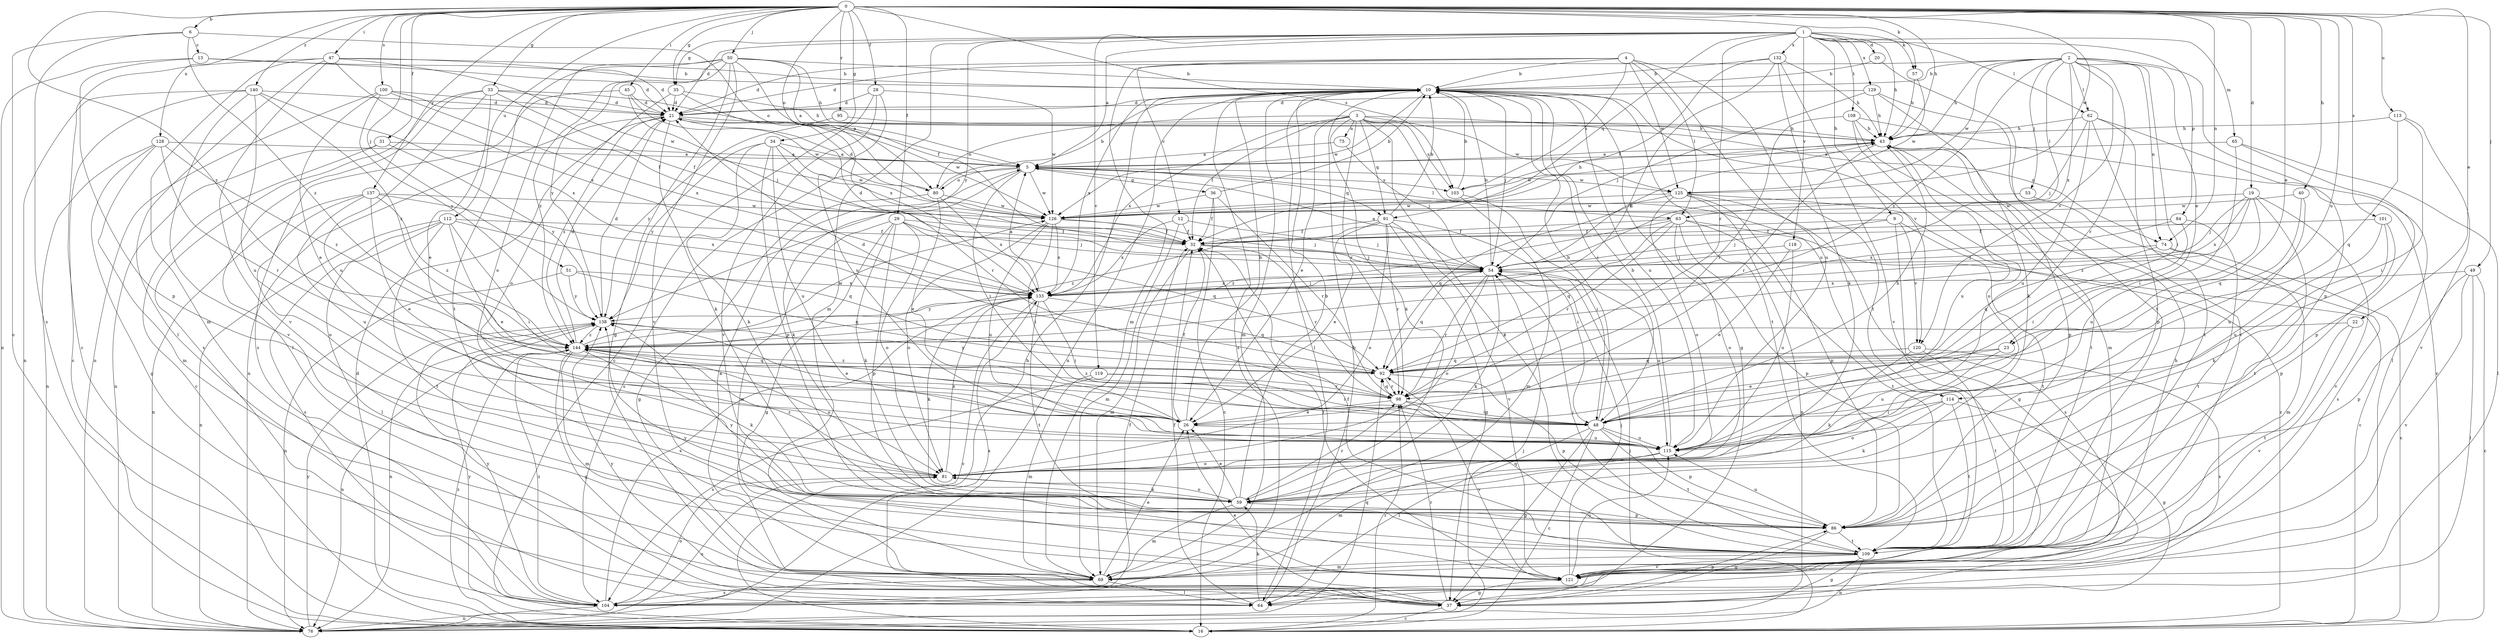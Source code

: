 strict digraph  {
0;
1;
2;
3;
4;
5;
6;
9;
10;
12;
13;
16;
19;
20;
21;
22;
23;
26;
28;
29;
31;
32;
33;
34;
35;
36;
37;
40;
43;
45;
47;
48;
49;
50;
51;
53;
54;
57;
59;
62;
63;
64;
65;
69;
74;
75;
76;
80;
81;
84;
86;
91;
92;
95;
98;
100;
101;
103;
104;
108;
109;
112;
113;
114;
115;
118;
119;
120;
121;
125;
126;
128;
129;
132;
133;
137;
138;
140;
144;
0 -> 6  [label=b];
0 -> 19  [label=d];
0 -> 22  [label=e];
0 -> 23  [label=e];
0 -> 28  [label=f];
0 -> 29  [label=f];
0 -> 31  [label=f];
0 -> 33  [label=g];
0 -> 34  [label=g];
0 -> 35  [label=g];
0 -> 40  [label=h];
0 -> 43  [label=h];
0 -> 45  [label=i];
0 -> 47  [label=i];
0 -> 49  [label=j];
0 -> 50  [label=j];
0 -> 51  [label=j];
0 -> 57  [label=k];
0 -> 74  [label=n];
0 -> 80  [label=o];
0 -> 95  [label=r];
0 -> 100  [label=s];
0 -> 101  [label=s];
0 -> 103  [label=s];
0 -> 112  [label=u];
0 -> 113  [label=u];
0 -> 114  [label=u];
0 -> 125  [label=w];
0 -> 128  [label=x];
0 -> 137  [label=y];
0 -> 140  [label=z];
0 -> 144  [label=z];
1 -> 5  [label=a];
1 -> 9  [label=b];
1 -> 20  [label=d];
1 -> 21  [label=d];
1 -> 35  [label=g];
1 -> 43  [label=h];
1 -> 57  [label=k];
1 -> 62  [label=l];
1 -> 65  [label=m];
1 -> 69  [label=m];
1 -> 84  [label=p];
1 -> 91  [label=q];
1 -> 98  [label=r];
1 -> 108  [label=t];
1 -> 118  [label=v];
1 -> 119  [label=v];
1 -> 129  [label=x];
1 -> 132  [label=x];
1 -> 138  [label=y];
2 -> 10  [label=b];
2 -> 21  [label=d];
2 -> 23  [label=e];
2 -> 43  [label=h];
2 -> 48  [label=i];
2 -> 53  [label=j];
2 -> 62  [label=l];
2 -> 63  [label=l];
2 -> 74  [label=n];
2 -> 86  [label=p];
2 -> 98  [label=r];
2 -> 120  [label=v];
2 -> 125  [label=w];
2 -> 133  [label=x];
2 -> 144  [label=z];
3 -> 26  [label=e];
3 -> 32  [label=f];
3 -> 59  [label=k];
3 -> 74  [label=n];
3 -> 75  [label=n];
3 -> 80  [label=o];
3 -> 91  [label=q];
3 -> 98  [label=r];
3 -> 103  [label=s];
3 -> 109  [label=t];
3 -> 114  [label=u];
3 -> 125  [label=w];
3 -> 133  [label=x];
4 -> 10  [label=b];
4 -> 12  [label=c];
4 -> 21  [label=d];
4 -> 63  [label=l];
4 -> 69  [label=m];
4 -> 103  [label=s];
4 -> 109  [label=t];
4 -> 115  [label=u];
4 -> 125  [label=w];
5 -> 36  [label=g];
5 -> 48  [label=i];
5 -> 59  [label=k];
5 -> 63  [label=l];
5 -> 80  [label=o];
5 -> 91  [label=q];
5 -> 103  [label=s];
5 -> 104  [label=s];
5 -> 125  [label=w];
5 -> 126  [label=w];
6 -> 13  [label=c];
6 -> 16  [label=c];
6 -> 80  [label=o];
6 -> 104  [label=s];
6 -> 144  [label=z];
9 -> 32  [label=f];
9 -> 54  [label=j];
9 -> 104  [label=s];
9 -> 109  [label=t];
9 -> 120  [label=v];
10 -> 21  [label=d];
10 -> 37  [label=g];
10 -> 48  [label=i];
10 -> 54  [label=j];
10 -> 64  [label=l];
10 -> 69  [label=m];
10 -> 76  [label=n];
10 -> 104  [label=s];
10 -> 109  [label=t];
10 -> 115  [label=u];
10 -> 120  [label=v];
10 -> 126  [label=w];
10 -> 133  [label=x];
12 -> 32  [label=f];
12 -> 54  [label=j];
12 -> 69  [label=m];
12 -> 133  [label=x];
13 -> 10  [label=b];
13 -> 21  [label=d];
13 -> 76  [label=n];
13 -> 86  [label=p];
16 -> 21  [label=d];
16 -> 54  [label=j];
16 -> 98  [label=r];
16 -> 138  [label=y];
16 -> 144  [label=z];
19 -> 54  [label=j];
19 -> 109  [label=t];
19 -> 115  [label=u];
19 -> 121  [label=v];
19 -> 126  [label=w];
19 -> 133  [label=x];
19 -> 144  [label=z];
20 -> 10  [label=b];
20 -> 109  [label=t];
21 -> 43  [label=h];
21 -> 59  [label=k];
21 -> 76  [label=n];
21 -> 126  [label=w];
21 -> 144  [label=z];
22 -> 109  [label=t];
22 -> 121  [label=v];
22 -> 144  [label=z];
23 -> 26  [label=e];
23 -> 92  [label=q];
23 -> 115  [label=u];
26 -> 10  [label=b];
26 -> 32  [label=f];
26 -> 115  [label=u];
28 -> 16  [label=c];
28 -> 21  [label=d];
28 -> 115  [label=u];
28 -> 121  [label=v];
28 -> 126  [label=w];
29 -> 32  [label=f];
29 -> 37  [label=g];
29 -> 54  [label=j];
29 -> 59  [label=k];
29 -> 69  [label=m];
29 -> 81  [label=o];
29 -> 86  [label=p];
29 -> 92  [label=q];
31 -> 5  [label=a];
31 -> 16  [label=c];
31 -> 76  [label=n];
31 -> 138  [label=y];
32 -> 54  [label=j];
32 -> 69  [label=m];
32 -> 98  [label=r];
33 -> 5  [label=a];
33 -> 21  [label=d];
33 -> 26  [label=e];
33 -> 32  [label=f];
33 -> 64  [label=l];
33 -> 104  [label=s];
33 -> 115  [label=u];
34 -> 5  [label=a];
34 -> 59  [label=k];
34 -> 86  [label=p];
34 -> 98  [label=r];
34 -> 115  [label=u];
34 -> 126  [label=w];
34 -> 138  [label=y];
35 -> 21  [label=d];
35 -> 43  [label=h];
35 -> 81  [label=o];
35 -> 133  [label=x];
36 -> 10  [label=b];
36 -> 16  [label=c];
36 -> 32  [label=f];
36 -> 98  [label=r];
36 -> 126  [label=w];
37 -> 16  [label=c];
37 -> 26  [label=e];
37 -> 86  [label=p];
37 -> 98  [label=r];
37 -> 133  [label=x];
37 -> 138  [label=y];
40 -> 92  [label=q];
40 -> 115  [label=u];
40 -> 126  [label=w];
43 -> 5  [label=a];
43 -> 86  [label=p];
43 -> 98  [label=r];
43 -> 109  [label=t];
43 -> 115  [label=u];
43 -> 126  [label=w];
45 -> 21  [label=d];
45 -> 54  [label=j];
45 -> 104  [label=s];
45 -> 126  [label=w];
47 -> 10  [label=b];
47 -> 16  [label=c];
47 -> 21  [label=d];
47 -> 64  [label=l];
47 -> 69  [label=m];
47 -> 121  [label=v];
47 -> 126  [label=w];
47 -> 133  [label=x];
48 -> 10  [label=b];
48 -> 16  [label=c];
48 -> 37  [label=g];
48 -> 43  [label=h];
48 -> 64  [label=l];
48 -> 86  [label=p];
48 -> 109  [label=t];
48 -> 115  [label=u];
49 -> 16  [label=c];
49 -> 64  [label=l];
49 -> 86  [label=p];
49 -> 121  [label=v];
49 -> 133  [label=x];
50 -> 5  [label=a];
50 -> 10  [label=b];
50 -> 32  [label=f];
50 -> 37  [label=g];
50 -> 43  [label=h];
50 -> 81  [label=o];
50 -> 109  [label=t];
50 -> 121  [label=v];
50 -> 138  [label=y];
50 -> 144  [label=z];
51 -> 76  [label=n];
51 -> 92  [label=q];
51 -> 133  [label=x];
51 -> 138  [label=y];
53 -> 104  [label=s];
53 -> 126  [label=w];
54 -> 5  [label=a];
54 -> 10  [label=b];
54 -> 21  [label=d];
54 -> 43  [label=h];
54 -> 59  [label=k];
54 -> 81  [label=o];
54 -> 92  [label=q];
54 -> 98  [label=r];
54 -> 115  [label=u];
54 -> 133  [label=x];
57 -> 43  [label=h];
57 -> 126  [label=w];
59 -> 10  [label=b];
59 -> 26  [label=e];
59 -> 69  [label=m];
59 -> 81  [label=o];
59 -> 86  [label=p];
59 -> 98  [label=r];
62 -> 43  [label=h];
62 -> 54  [label=j];
62 -> 64  [label=l];
62 -> 86  [label=p];
62 -> 109  [label=t];
62 -> 115  [label=u];
63 -> 16  [label=c];
63 -> 32  [label=f];
63 -> 81  [label=o];
63 -> 86  [label=p];
63 -> 92  [label=q];
63 -> 98  [label=r];
63 -> 109  [label=t];
63 -> 144  [label=z];
64 -> 10  [label=b];
64 -> 32  [label=f];
64 -> 59  [label=k];
65 -> 5  [label=a];
65 -> 48  [label=i];
65 -> 64  [label=l];
65 -> 86  [label=p];
69 -> 5  [label=a];
69 -> 26  [label=e];
69 -> 64  [label=l];
69 -> 104  [label=s];
74 -> 16  [label=c];
74 -> 54  [label=j];
74 -> 69  [label=m];
74 -> 92  [label=q];
75 -> 5  [label=a];
75 -> 54  [label=j];
76 -> 10  [label=b];
76 -> 54  [label=j];
76 -> 81  [label=o];
76 -> 92  [label=q];
76 -> 138  [label=y];
80 -> 10  [label=b];
80 -> 21  [label=d];
80 -> 26  [label=e];
80 -> 37  [label=g];
80 -> 126  [label=w];
80 -> 133  [label=x];
81 -> 59  [label=k];
81 -> 133  [label=x];
81 -> 144  [label=z];
84 -> 32  [label=f];
84 -> 48  [label=i];
84 -> 109  [label=t];
84 -> 133  [label=x];
86 -> 37  [label=g];
86 -> 109  [label=t];
86 -> 115  [label=u];
86 -> 138  [label=y];
91 -> 10  [label=b];
91 -> 26  [label=e];
91 -> 32  [label=f];
91 -> 37  [label=g];
91 -> 48  [label=i];
91 -> 81  [label=o];
91 -> 98  [label=r];
91 -> 121  [label=v];
91 -> 144  [label=z];
92 -> 21  [label=d];
92 -> 86  [label=p];
92 -> 98  [label=r];
92 -> 138  [label=y];
92 -> 144  [label=z];
95 -> 43  [label=h];
95 -> 138  [label=y];
98 -> 26  [label=e];
98 -> 48  [label=i];
98 -> 92  [label=q];
98 -> 121  [label=v];
98 -> 144  [label=z];
100 -> 21  [label=d];
100 -> 26  [label=e];
100 -> 32  [label=f];
100 -> 76  [label=n];
100 -> 133  [label=x];
100 -> 138  [label=y];
101 -> 32  [label=f];
101 -> 59  [label=k];
101 -> 86  [label=p];
101 -> 115  [label=u];
103 -> 10  [label=b];
103 -> 43  [label=h];
103 -> 48  [label=i];
103 -> 69  [label=m];
104 -> 32  [label=f];
104 -> 76  [label=n];
104 -> 81  [label=o];
104 -> 133  [label=x];
104 -> 138  [label=y];
104 -> 144  [label=z];
108 -> 16  [label=c];
108 -> 43  [label=h];
108 -> 69  [label=m];
108 -> 81  [label=o];
108 -> 98  [label=r];
109 -> 32  [label=f];
109 -> 37  [label=g];
109 -> 54  [label=j];
109 -> 69  [label=m];
109 -> 76  [label=n];
109 -> 92  [label=q];
109 -> 121  [label=v];
109 -> 138  [label=y];
112 -> 26  [label=e];
112 -> 32  [label=f];
112 -> 48  [label=i];
112 -> 64  [label=l];
112 -> 76  [label=n];
112 -> 92  [label=q];
112 -> 104  [label=s];
112 -> 109  [label=t];
113 -> 43  [label=h];
113 -> 48  [label=i];
113 -> 92  [label=q];
113 -> 121  [label=v];
114 -> 37  [label=g];
114 -> 48  [label=i];
114 -> 59  [label=k];
114 -> 81  [label=o];
114 -> 109  [label=t];
115 -> 10  [label=b];
115 -> 69  [label=m];
115 -> 81  [label=o];
118 -> 26  [label=e];
118 -> 54  [label=j];
118 -> 115  [label=u];
119 -> 48  [label=i];
119 -> 69  [label=m];
119 -> 98  [label=r];
119 -> 104  [label=s];
120 -> 59  [label=k];
120 -> 92  [label=q];
120 -> 104  [label=s];
120 -> 109  [label=t];
121 -> 32  [label=f];
121 -> 37  [label=g];
121 -> 43  [label=h];
121 -> 54  [label=j];
121 -> 115  [label=u];
125 -> 16  [label=c];
125 -> 37  [label=g];
125 -> 76  [label=n];
125 -> 81  [label=o];
125 -> 86  [label=p];
125 -> 92  [label=q];
125 -> 126  [label=w];
126 -> 32  [label=f];
126 -> 48  [label=i];
126 -> 54  [label=j];
126 -> 81  [label=o];
126 -> 115  [label=u];
126 -> 133  [label=x];
128 -> 5  [label=a];
128 -> 37  [label=g];
128 -> 69  [label=m];
128 -> 76  [label=n];
128 -> 98  [label=r];
128 -> 144  [label=z];
129 -> 21  [label=d];
129 -> 43  [label=h];
129 -> 54  [label=j];
129 -> 59  [label=k];
129 -> 121  [label=v];
132 -> 10  [label=b];
132 -> 32  [label=f];
132 -> 43  [label=h];
132 -> 59  [label=k];
132 -> 121  [label=v];
132 -> 144  [label=z];
133 -> 5  [label=a];
133 -> 16  [label=c];
133 -> 48  [label=i];
133 -> 54  [label=j];
133 -> 59  [label=k];
133 -> 92  [label=q];
133 -> 109  [label=t];
133 -> 138  [label=y];
137 -> 26  [label=e];
137 -> 76  [label=n];
137 -> 81  [label=o];
137 -> 115  [label=u];
137 -> 126  [label=w];
137 -> 133  [label=x];
137 -> 144  [label=z];
138 -> 21  [label=d];
138 -> 26  [label=e];
138 -> 76  [label=n];
138 -> 144  [label=z];
140 -> 16  [label=c];
140 -> 21  [label=d];
140 -> 76  [label=n];
140 -> 115  [label=u];
140 -> 121  [label=v];
140 -> 133  [label=x];
140 -> 144  [label=z];
144 -> 21  [label=d];
144 -> 37  [label=g];
144 -> 59  [label=k];
144 -> 69  [label=m];
144 -> 76  [label=n];
144 -> 81  [label=o];
144 -> 92  [label=q];
144 -> 126  [label=w];
}
